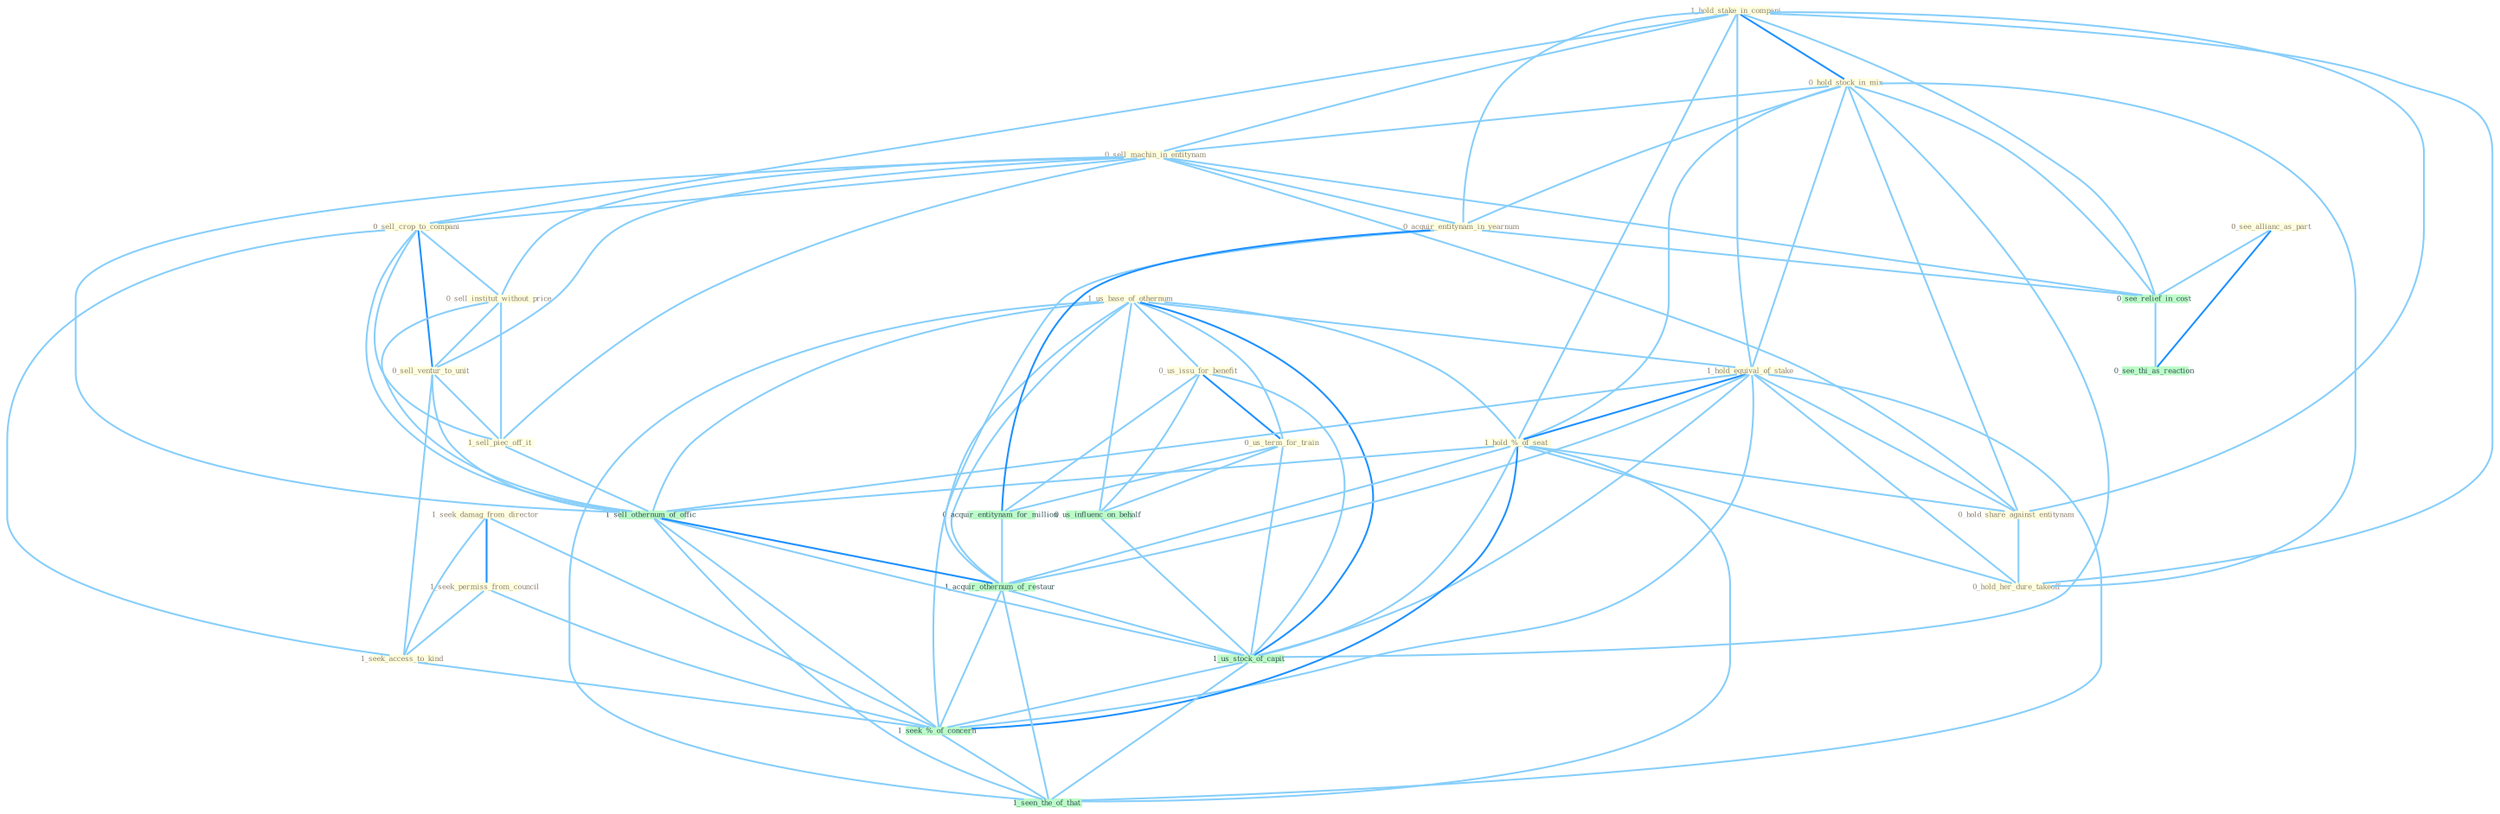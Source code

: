 Graph G{ 
    node
    [shape=polygon,style=filled,width=.5,height=.06,color="#BDFCC9",fixedsize=true,fontsize=4,
    fontcolor="#2f4f4f"];
    {node
    [color="#ffffe0", fontcolor="#8b7d6b"] "1_hold_stake_in_compani " "1_seek_damag_from_director " "0_hold_stock_in_mix " "0_sell_machin_in_entitynam " "0_sell_crop_to_compani " "1_us_base_of_othernum " "0_sell_institut_without_price " "0_sell_ventur_to_unit " "1_sell_piec_off_it " "0_us_issu_for_benefit " "1_hold_equival_of_stake " "1_hold_%_of_seat " "0_us_term_for_train " "1_seek_permiss_from_council " "0_hold_share_against_entitynam " "1_seek_access_to_kind " "0_acquir_entitynam_in_yearnum " "0_see_allianc_as_part " "0_hold_her_dure_takeoff "}
{node [color="#fff0f5", fontcolor="#b22222"]}
edge [color="#B0E2FF"];

	"1_hold_stake_in_compani " -- "0_hold_stock_in_mix " [w="2", color="#1e90ff" , len=0.8];
	"1_hold_stake_in_compani " -- "0_sell_machin_in_entitynam " [w="1", color="#87cefa" ];
	"1_hold_stake_in_compani " -- "0_sell_crop_to_compani " [w="1", color="#87cefa" ];
	"1_hold_stake_in_compani " -- "1_hold_equival_of_stake " [w="1", color="#87cefa" ];
	"1_hold_stake_in_compani " -- "1_hold_%_of_seat " [w="1", color="#87cefa" ];
	"1_hold_stake_in_compani " -- "0_hold_share_against_entitynam " [w="1", color="#87cefa" ];
	"1_hold_stake_in_compani " -- "0_acquir_entitynam_in_yearnum " [w="1", color="#87cefa" ];
	"1_hold_stake_in_compani " -- "0_hold_her_dure_takeoff " [w="1", color="#87cefa" ];
	"1_hold_stake_in_compani " -- "0_see_relief_in_cost " [w="1", color="#87cefa" ];
	"1_seek_damag_from_director " -- "1_seek_permiss_from_council " [w="2", color="#1e90ff" , len=0.8];
	"1_seek_damag_from_director " -- "1_seek_access_to_kind " [w="1", color="#87cefa" ];
	"1_seek_damag_from_director " -- "1_seek_%_of_concern " [w="1", color="#87cefa" ];
	"0_hold_stock_in_mix " -- "0_sell_machin_in_entitynam " [w="1", color="#87cefa" ];
	"0_hold_stock_in_mix " -- "1_hold_equival_of_stake " [w="1", color="#87cefa" ];
	"0_hold_stock_in_mix " -- "1_hold_%_of_seat " [w="1", color="#87cefa" ];
	"0_hold_stock_in_mix " -- "0_hold_share_against_entitynam " [w="1", color="#87cefa" ];
	"0_hold_stock_in_mix " -- "0_acquir_entitynam_in_yearnum " [w="1", color="#87cefa" ];
	"0_hold_stock_in_mix " -- "0_hold_her_dure_takeoff " [w="1", color="#87cefa" ];
	"0_hold_stock_in_mix " -- "0_see_relief_in_cost " [w="1", color="#87cefa" ];
	"0_hold_stock_in_mix " -- "1_us_stock_of_capit " [w="1", color="#87cefa" ];
	"0_sell_machin_in_entitynam " -- "0_sell_crop_to_compani " [w="1", color="#87cefa" ];
	"0_sell_machin_in_entitynam " -- "0_sell_institut_without_price " [w="1", color="#87cefa" ];
	"0_sell_machin_in_entitynam " -- "0_sell_ventur_to_unit " [w="1", color="#87cefa" ];
	"0_sell_machin_in_entitynam " -- "1_sell_piec_off_it " [w="1", color="#87cefa" ];
	"0_sell_machin_in_entitynam " -- "0_hold_share_against_entitynam " [w="1", color="#87cefa" ];
	"0_sell_machin_in_entitynam " -- "0_acquir_entitynam_in_yearnum " [w="1", color="#87cefa" ];
	"0_sell_machin_in_entitynam " -- "1_sell_othernum_of_offic " [w="1", color="#87cefa" ];
	"0_sell_machin_in_entitynam " -- "0_see_relief_in_cost " [w="1", color="#87cefa" ];
	"0_sell_crop_to_compani " -- "0_sell_institut_without_price " [w="1", color="#87cefa" ];
	"0_sell_crop_to_compani " -- "0_sell_ventur_to_unit " [w="2", color="#1e90ff" , len=0.8];
	"0_sell_crop_to_compani " -- "1_sell_piec_off_it " [w="1", color="#87cefa" ];
	"0_sell_crop_to_compani " -- "1_seek_access_to_kind " [w="1", color="#87cefa" ];
	"0_sell_crop_to_compani " -- "1_sell_othernum_of_offic " [w="1", color="#87cefa" ];
	"1_us_base_of_othernum " -- "0_us_issu_for_benefit " [w="1", color="#87cefa" ];
	"1_us_base_of_othernum " -- "1_hold_equival_of_stake " [w="1", color="#87cefa" ];
	"1_us_base_of_othernum " -- "1_hold_%_of_seat " [w="1", color="#87cefa" ];
	"1_us_base_of_othernum " -- "0_us_term_for_train " [w="1", color="#87cefa" ];
	"1_us_base_of_othernum " -- "1_sell_othernum_of_offic " [w="1", color="#87cefa" ];
	"1_us_base_of_othernum " -- "0_us_influenc_on_behalf " [w="1", color="#87cefa" ];
	"1_us_base_of_othernum " -- "1_acquir_othernum_of_restaur " [w="1", color="#87cefa" ];
	"1_us_base_of_othernum " -- "1_us_stock_of_capit " [w="2", color="#1e90ff" , len=0.8];
	"1_us_base_of_othernum " -- "1_seek_%_of_concern " [w="1", color="#87cefa" ];
	"1_us_base_of_othernum " -- "1_seen_the_of_that " [w="1", color="#87cefa" ];
	"0_sell_institut_without_price " -- "0_sell_ventur_to_unit " [w="1", color="#87cefa" ];
	"0_sell_institut_without_price " -- "1_sell_piec_off_it " [w="1", color="#87cefa" ];
	"0_sell_institut_without_price " -- "1_sell_othernum_of_offic " [w="1", color="#87cefa" ];
	"0_sell_ventur_to_unit " -- "1_sell_piec_off_it " [w="1", color="#87cefa" ];
	"0_sell_ventur_to_unit " -- "1_seek_access_to_kind " [w="1", color="#87cefa" ];
	"0_sell_ventur_to_unit " -- "1_sell_othernum_of_offic " [w="1", color="#87cefa" ];
	"1_sell_piec_off_it " -- "1_sell_othernum_of_offic " [w="1", color="#87cefa" ];
	"0_us_issu_for_benefit " -- "0_us_term_for_train " [w="2", color="#1e90ff" , len=0.8];
	"0_us_issu_for_benefit " -- "0_acquir_entitynam_for_million " [w="1", color="#87cefa" ];
	"0_us_issu_for_benefit " -- "0_us_influenc_on_behalf " [w="1", color="#87cefa" ];
	"0_us_issu_for_benefit " -- "1_us_stock_of_capit " [w="1", color="#87cefa" ];
	"1_hold_equival_of_stake " -- "1_hold_%_of_seat " [w="2", color="#1e90ff" , len=0.8];
	"1_hold_equival_of_stake " -- "0_hold_share_against_entitynam " [w="1", color="#87cefa" ];
	"1_hold_equival_of_stake " -- "0_hold_her_dure_takeoff " [w="1", color="#87cefa" ];
	"1_hold_equival_of_stake " -- "1_sell_othernum_of_offic " [w="1", color="#87cefa" ];
	"1_hold_equival_of_stake " -- "1_acquir_othernum_of_restaur " [w="1", color="#87cefa" ];
	"1_hold_equival_of_stake " -- "1_us_stock_of_capit " [w="1", color="#87cefa" ];
	"1_hold_equival_of_stake " -- "1_seek_%_of_concern " [w="1", color="#87cefa" ];
	"1_hold_equival_of_stake " -- "1_seen_the_of_that " [w="1", color="#87cefa" ];
	"1_hold_%_of_seat " -- "0_hold_share_against_entitynam " [w="1", color="#87cefa" ];
	"1_hold_%_of_seat " -- "0_hold_her_dure_takeoff " [w="1", color="#87cefa" ];
	"1_hold_%_of_seat " -- "1_sell_othernum_of_offic " [w="1", color="#87cefa" ];
	"1_hold_%_of_seat " -- "1_acquir_othernum_of_restaur " [w="1", color="#87cefa" ];
	"1_hold_%_of_seat " -- "1_us_stock_of_capit " [w="1", color="#87cefa" ];
	"1_hold_%_of_seat " -- "1_seek_%_of_concern " [w="2", color="#1e90ff" , len=0.8];
	"1_hold_%_of_seat " -- "1_seen_the_of_that " [w="1", color="#87cefa" ];
	"0_us_term_for_train " -- "0_acquir_entitynam_for_million " [w="1", color="#87cefa" ];
	"0_us_term_for_train " -- "0_us_influenc_on_behalf " [w="1", color="#87cefa" ];
	"0_us_term_for_train " -- "1_us_stock_of_capit " [w="1", color="#87cefa" ];
	"1_seek_permiss_from_council " -- "1_seek_access_to_kind " [w="1", color="#87cefa" ];
	"1_seek_permiss_from_council " -- "1_seek_%_of_concern " [w="1", color="#87cefa" ];
	"0_hold_share_against_entitynam " -- "0_hold_her_dure_takeoff " [w="1", color="#87cefa" ];
	"1_seek_access_to_kind " -- "1_seek_%_of_concern " [w="1", color="#87cefa" ];
	"0_acquir_entitynam_in_yearnum " -- "0_acquir_entitynam_for_million " [w="2", color="#1e90ff" , len=0.8];
	"0_acquir_entitynam_in_yearnum " -- "0_see_relief_in_cost " [w="1", color="#87cefa" ];
	"0_acquir_entitynam_in_yearnum " -- "1_acquir_othernum_of_restaur " [w="1", color="#87cefa" ];
	"0_see_allianc_as_part " -- "0_see_relief_in_cost " [w="1", color="#87cefa" ];
	"0_see_allianc_as_part " -- "0_see_thi_as_reaction " [w="2", color="#1e90ff" , len=0.8];
	"0_acquir_entitynam_for_million " -- "1_acquir_othernum_of_restaur " [w="1", color="#87cefa" ];
	"1_sell_othernum_of_offic " -- "1_acquir_othernum_of_restaur " [w="2", color="#1e90ff" , len=0.8];
	"1_sell_othernum_of_offic " -- "1_us_stock_of_capit " [w="1", color="#87cefa" ];
	"1_sell_othernum_of_offic " -- "1_seek_%_of_concern " [w="1", color="#87cefa" ];
	"1_sell_othernum_of_offic " -- "1_seen_the_of_that " [w="1", color="#87cefa" ];
	"0_us_influenc_on_behalf " -- "1_us_stock_of_capit " [w="1", color="#87cefa" ];
	"0_see_relief_in_cost " -- "0_see_thi_as_reaction " [w="1", color="#87cefa" ];
	"1_acquir_othernum_of_restaur " -- "1_us_stock_of_capit " [w="1", color="#87cefa" ];
	"1_acquir_othernum_of_restaur " -- "1_seek_%_of_concern " [w="1", color="#87cefa" ];
	"1_acquir_othernum_of_restaur " -- "1_seen_the_of_that " [w="1", color="#87cefa" ];
	"1_us_stock_of_capit " -- "1_seek_%_of_concern " [w="1", color="#87cefa" ];
	"1_us_stock_of_capit " -- "1_seen_the_of_that " [w="1", color="#87cefa" ];
	"1_seek_%_of_concern " -- "1_seen_the_of_that " [w="1", color="#87cefa" ];
}